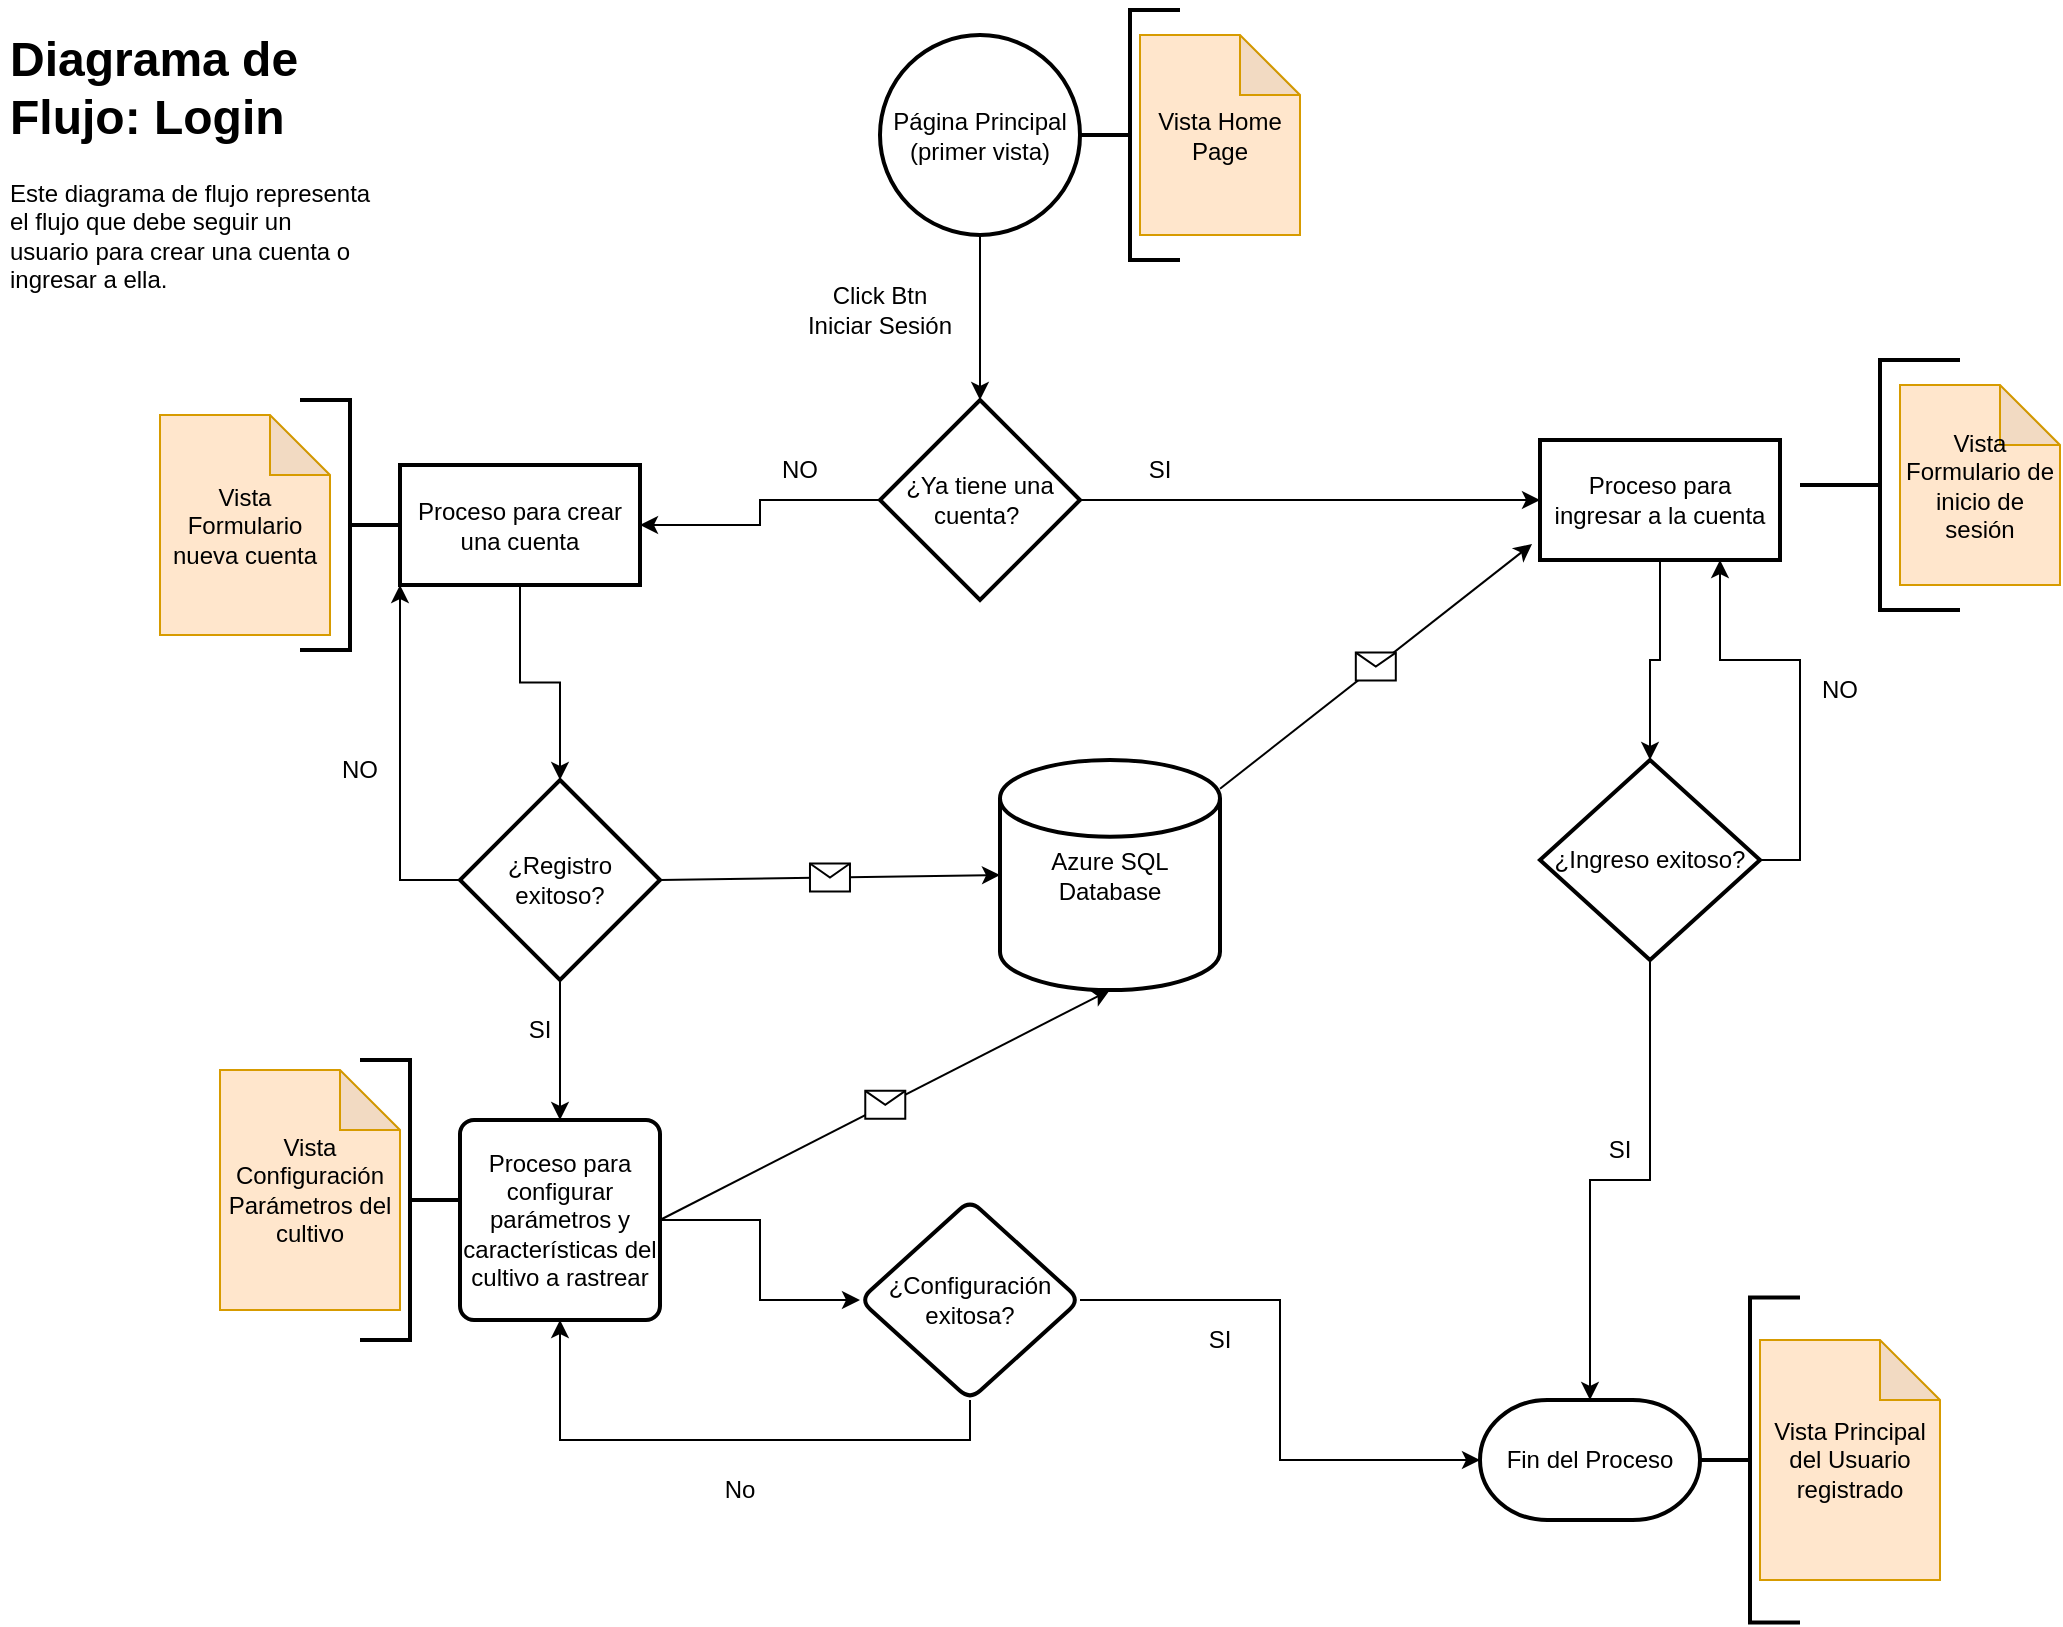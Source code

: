 <mxfile version="20.8.18" type="github" pages="4">
  <diagram name="Login" id="74e2e168-ea6b-b213-b513-2b3c1d86103e">
    <mxGraphModel dx="1373" dy="774" grid="1" gridSize="10" guides="1" tooltips="1" connect="1" arrows="1" fold="1" page="1" pageScale="1" pageWidth="1100" pageHeight="850" background="none" math="0" shadow="0">
      <root>
        <mxCell id="0" />
        <mxCell id="1" parent="0" />
        <mxCell id="oz9p4cTDpWmSpgmov__A-6" style="edgeStyle=orthogonalEdgeStyle;rounded=0;orthogonalLoop=1;jettySize=auto;html=1;" parent="1" source="oz9p4cTDpWmSpgmov__A-2" target="oz9p4cTDpWmSpgmov__A-4" edge="1">
          <mxGeometry relative="1" as="geometry" />
        </mxCell>
        <mxCell id="oz9p4cTDpWmSpgmov__A-2" value="Página Principal (primer vista)" style="strokeWidth=2;html=1;shape=mxgraph.flowchart.start_2;whiteSpace=wrap;" parent="1" vertex="1">
          <mxGeometry x="460" y="27.5" width="100" height="100" as="geometry" />
        </mxCell>
        <mxCell id="oz9p4cTDpWmSpgmov__A-13" style="edgeStyle=orthogonalEdgeStyle;rounded=0;orthogonalLoop=1;jettySize=auto;html=1;" parent="1" source="oz9p4cTDpWmSpgmov__A-4" target="oz9p4cTDpWmSpgmov__A-9" edge="1">
          <mxGeometry relative="1" as="geometry" />
        </mxCell>
        <mxCell id="oz9p4cTDpWmSpgmov__A-14" value="" style="edgeStyle=orthogonalEdgeStyle;rounded=0;orthogonalLoop=1;jettySize=auto;html=1;" parent="1" source="oz9p4cTDpWmSpgmov__A-4" target="oz9p4cTDpWmSpgmov__A-12" edge="1">
          <mxGeometry relative="1" as="geometry" />
        </mxCell>
        <mxCell id="oz9p4cTDpWmSpgmov__A-4" value="¿Ya tiene una cuenta?&amp;nbsp;" style="strokeWidth=2;html=1;shape=mxgraph.flowchart.decision;whiteSpace=wrap;" parent="1" vertex="1">
          <mxGeometry x="460" y="210" width="100" height="100" as="geometry" />
        </mxCell>
        <mxCell id="oz9p4cTDpWmSpgmov__A-7" value="Click Btn Iniciar Sesión" style="text;html=1;strokeColor=none;fillColor=none;align=center;verticalAlign=middle;whiteSpace=wrap;rounded=0;" parent="1" vertex="1">
          <mxGeometry x="420" y="140" width="80" height="50" as="geometry" />
        </mxCell>
        <mxCell id="oz9p4cTDpWmSpgmov__A-20" value="" style="edgeStyle=orthogonalEdgeStyle;rounded=0;orthogonalLoop=1;jettySize=auto;html=1;" parent="1" source="oz9p4cTDpWmSpgmov__A-9" target="oz9p4cTDpWmSpgmov__A-19" edge="1">
          <mxGeometry relative="1" as="geometry" />
        </mxCell>
        <mxCell id="oz9p4cTDpWmSpgmov__A-9" value="Proceso para crear una cuenta" style="whiteSpace=wrap;html=1;strokeWidth=2;" parent="1" vertex="1">
          <mxGeometry x="220" y="242.5" width="120" height="60" as="geometry" />
        </mxCell>
        <mxCell id="oz9p4cTDpWmSpgmov__A-10" value="NO" style="text;html=1;strokeColor=none;fillColor=none;align=center;verticalAlign=middle;whiteSpace=wrap;rounded=0;" parent="1" vertex="1">
          <mxGeometry x="390" y="230" width="60" height="30" as="geometry" />
        </mxCell>
        <mxCell id="oz9p4cTDpWmSpgmov__A-11" value="SI" style="text;html=1;strokeColor=none;fillColor=none;align=center;verticalAlign=middle;whiteSpace=wrap;rounded=0;" parent="1" vertex="1">
          <mxGeometry x="570" y="230" width="60" height="30" as="geometry" />
        </mxCell>
        <mxCell id="oz9p4cTDpWmSpgmov__A-38" style="edgeStyle=orthogonalEdgeStyle;rounded=0;orthogonalLoop=1;jettySize=auto;html=1;exitX=0.5;exitY=1;exitDx=0;exitDy=0;entryX=0.5;entryY=0;entryDx=0;entryDy=0;" parent="1" source="oz9p4cTDpWmSpgmov__A-12" target="oz9p4cTDpWmSpgmov__A-34" edge="1">
          <mxGeometry relative="1" as="geometry" />
        </mxCell>
        <mxCell id="oz9p4cTDpWmSpgmov__A-12" value="Proceso para ingresar a la cuenta" style="whiteSpace=wrap;html=1;strokeWidth=2;" parent="1" vertex="1">
          <mxGeometry x="790" y="230" width="120" height="60" as="geometry" />
        </mxCell>
        <mxCell id="oz9p4cTDpWmSpgmov__A-17" value="Azure SQL Database" style="strokeWidth=2;html=1;shape=mxgraph.flowchart.database;whiteSpace=wrap;" parent="1" vertex="1">
          <mxGeometry x="520" y="390" width="110" height="115" as="geometry" />
        </mxCell>
        <mxCell id="pvErux1K2Eec2EWuxpfg-15" style="edgeStyle=orthogonalEdgeStyle;rounded=0;orthogonalLoop=1;jettySize=auto;html=1;exitX=0;exitY=0.5;exitDx=0;exitDy=0;entryX=0;entryY=1;entryDx=0;entryDy=0;" edge="1" parent="1" source="oz9p4cTDpWmSpgmov__A-19" target="oz9p4cTDpWmSpgmov__A-9">
          <mxGeometry relative="1" as="geometry" />
        </mxCell>
        <mxCell id="pvErux1K2Eec2EWuxpfg-16" style="edgeStyle=orthogonalEdgeStyle;rounded=0;orthogonalLoop=1;jettySize=auto;html=1;exitX=0.5;exitY=1;exitDx=0;exitDy=0;entryX=0.5;entryY=0;entryDx=0;entryDy=0;" edge="1" parent="1" source="oz9p4cTDpWmSpgmov__A-19" target="pvErux1K2Eec2EWuxpfg-2">
          <mxGeometry relative="1" as="geometry" />
        </mxCell>
        <mxCell id="oz9p4cTDpWmSpgmov__A-19" value="¿Registro exitoso?" style="rhombus;whiteSpace=wrap;html=1;strokeWidth=2;" parent="1" vertex="1">
          <mxGeometry x="250" y="400" width="100" height="100" as="geometry" />
        </mxCell>
        <mxCell id="oz9p4cTDpWmSpgmov__A-22" value="SI" style="text;html=1;strokeColor=none;fillColor=none;align=center;verticalAlign=middle;whiteSpace=wrap;rounded=0;" parent="1" vertex="1">
          <mxGeometry x="260" y="510" width="60" height="30" as="geometry" />
        </mxCell>
        <mxCell id="oz9p4cTDpWmSpgmov__A-24" value="NO" style="text;html=1;strokeColor=none;fillColor=none;align=center;verticalAlign=middle;whiteSpace=wrap;rounded=0;" parent="1" vertex="1">
          <mxGeometry x="170" y="380" width="60" height="30" as="geometry" />
        </mxCell>
        <mxCell id="oz9p4cTDpWmSpgmov__A-25" value="Vista Home Page" style="shape=note;whiteSpace=wrap;html=1;backgroundOutline=1;darkOpacity=0.05;fillColor=#ffe6cc;strokeColor=#d79b00;" parent="1" vertex="1">
          <mxGeometry x="590" y="27.5" width="80" height="100" as="geometry" />
        </mxCell>
        <mxCell id="oz9p4cTDpWmSpgmov__A-26" value="" style="strokeWidth=2;html=1;shape=mxgraph.flowchart.annotation_2;align=left;labelPosition=right;pointerEvents=1;" parent="1" vertex="1">
          <mxGeometry x="560" y="15" width="50" height="125" as="geometry" />
        </mxCell>
        <mxCell id="oz9p4cTDpWmSpgmov__A-27" value="Vista Formulario de inicio de sesión" style="shape=note;whiteSpace=wrap;html=1;backgroundOutline=1;darkOpacity=0.05;fillColor=#ffe6cc;strokeColor=#d79b00;" parent="1" vertex="1">
          <mxGeometry x="970" y="202.5" width="80" height="100" as="geometry" />
        </mxCell>
        <mxCell id="oz9p4cTDpWmSpgmov__A-28" value="" style="strokeWidth=2;html=1;shape=mxgraph.flowchart.annotation_2;align=left;labelPosition=right;pointerEvents=1;" parent="1" vertex="1">
          <mxGeometry x="920" y="190" width="80" height="125" as="geometry" />
        </mxCell>
        <mxCell id="oz9p4cTDpWmSpgmov__A-48" style="edgeStyle=orthogonalEdgeStyle;rounded=0;orthogonalLoop=1;jettySize=auto;html=1;exitX=0.5;exitY=1;exitDx=0;exitDy=0;entryX=0.5;entryY=0;entryDx=0;entryDy=0;entryPerimeter=0;" parent="1" source="oz9p4cTDpWmSpgmov__A-34" target="oz9p4cTDpWmSpgmov__A-46" edge="1">
          <mxGeometry relative="1" as="geometry" />
        </mxCell>
        <mxCell id="oz9p4cTDpWmSpgmov__A-50" style="edgeStyle=orthogonalEdgeStyle;rounded=0;orthogonalLoop=1;jettySize=auto;html=1;exitX=1;exitY=0.5;exitDx=0;exitDy=0;entryX=0.75;entryY=1;entryDx=0;entryDy=0;" parent="1" source="oz9p4cTDpWmSpgmov__A-34" target="oz9p4cTDpWmSpgmov__A-12" edge="1">
          <mxGeometry relative="1" as="geometry" />
        </mxCell>
        <mxCell id="oz9p4cTDpWmSpgmov__A-34" value="¿Ingreso exitoso?" style="rhombus;whiteSpace=wrap;html=1;strokeWidth=2;" parent="1" vertex="1">
          <mxGeometry x="790" y="390" width="110" height="100" as="geometry" />
        </mxCell>
        <mxCell id="oz9p4cTDpWmSpgmov__A-36" value="" style="endArrow=classic;html=1;rounded=0;entryX=-0.033;entryY=0.867;entryDx=0;entryDy=0;entryPerimeter=0;" parent="1" source="oz9p4cTDpWmSpgmov__A-17" target="oz9p4cTDpWmSpgmov__A-12" edge="1">
          <mxGeometry relative="1" as="geometry">
            <mxPoint x="620" y="570" as="sourcePoint" />
            <mxPoint x="780" y="290" as="targetPoint" />
          </mxGeometry>
        </mxCell>
        <mxCell id="oz9p4cTDpWmSpgmov__A-37" value="" style="shape=message;html=1;outlineConnect=0;" parent="oz9p4cTDpWmSpgmov__A-36" vertex="1">
          <mxGeometry width="20" height="14" relative="1" as="geometry">
            <mxPoint x="-10" y="-7" as="offset" />
          </mxGeometry>
        </mxCell>
        <mxCell id="oz9p4cTDpWmSpgmov__A-46" value="Fin del Proceso" style="strokeWidth=2;html=1;shape=mxgraph.flowchart.terminator;whiteSpace=wrap;" parent="1" vertex="1">
          <mxGeometry x="760" y="710" width="110" height="60" as="geometry" />
        </mxCell>
        <mxCell id="oz9p4cTDpWmSpgmov__A-49" value="SI" style="text;html=1;strokeColor=none;fillColor=none;align=center;verticalAlign=middle;whiteSpace=wrap;rounded=0;" parent="1" vertex="1">
          <mxGeometry x="800" y="570" width="60" height="30" as="geometry" />
        </mxCell>
        <mxCell id="oz9p4cTDpWmSpgmov__A-51" value="NO" style="text;html=1;strokeColor=none;fillColor=none;align=center;verticalAlign=middle;whiteSpace=wrap;rounded=0;" parent="1" vertex="1">
          <mxGeometry x="910" y="340" width="60" height="30" as="geometry" />
        </mxCell>
        <mxCell id="oz9p4cTDpWmSpgmov__A-52" value="SI" style="text;html=1;strokeColor=none;fillColor=none;align=center;verticalAlign=middle;whiteSpace=wrap;rounded=0;" parent="1" vertex="1">
          <mxGeometry x="600" y="665" width="60" height="30" as="geometry" />
        </mxCell>
        <mxCell id="oz9p4cTDpWmSpgmov__A-53" value="Vista Principal del Usuario registrado" style="shape=note;whiteSpace=wrap;html=1;backgroundOutline=1;darkOpacity=0.05;fillColor=#ffe6cc;strokeColor=#d79b00;" parent="1" vertex="1">
          <mxGeometry x="900" y="680" width="90" height="120" as="geometry" />
        </mxCell>
        <mxCell id="oz9p4cTDpWmSpgmov__A-54" value="" style="strokeWidth=2;html=1;shape=mxgraph.flowchart.annotation_2;align=left;labelPosition=right;pointerEvents=1;rotation=0;" parent="1" vertex="1">
          <mxGeometry x="870" y="658.75" width="50" height="162.5" as="geometry" />
        </mxCell>
        <mxCell id="oz9p4cTDpWmSpgmov__A-56" value="&lt;h1&gt;Diagrama de Flujo: Login&lt;/h1&gt;&lt;p&gt;Este diagrama de flujo representa el flujo que debe seguir un usuario para crear una cuenta o ingresar a ella.&lt;/p&gt;" style="text;html=1;strokeColor=none;fillColor=none;spacing=5;spacingTop=-20;whiteSpace=wrap;overflow=hidden;rounded=0;" parent="1" vertex="1">
          <mxGeometry x="20" y="20" width="190" height="150" as="geometry" />
        </mxCell>
        <mxCell id="pvErux1K2Eec2EWuxpfg-9" value="" style="edgeStyle=orthogonalEdgeStyle;rounded=0;orthogonalLoop=1;jettySize=auto;html=1;" edge="1" parent="1" source="pvErux1K2Eec2EWuxpfg-2" target="pvErux1K2Eec2EWuxpfg-8">
          <mxGeometry relative="1" as="geometry" />
        </mxCell>
        <mxCell id="pvErux1K2Eec2EWuxpfg-2" value="Proceso para configurar parámetros y características del cultivo a rastrear" style="rounded=1;whiteSpace=wrap;html=1;absoluteArcSize=1;arcSize=14;strokeWidth=2;" vertex="1" parent="1">
          <mxGeometry x="250" y="570" width="100" height="100" as="geometry" />
        </mxCell>
        <mxCell id="pvErux1K2Eec2EWuxpfg-4" value="" style="endArrow=classic;html=1;rounded=0;entryX=0;entryY=0.5;entryDx=0;entryDy=0;entryPerimeter=0;exitX=1;exitY=0.5;exitDx=0;exitDy=0;" edge="1" parent="1" source="oz9p4cTDpWmSpgmov__A-19" target="oz9p4cTDpWmSpgmov__A-17">
          <mxGeometry relative="1" as="geometry">
            <mxPoint x="332.5" y="380.5" as="sourcePoint" />
            <mxPoint x="448.5" y="302.5" as="targetPoint" />
          </mxGeometry>
        </mxCell>
        <mxCell id="pvErux1K2Eec2EWuxpfg-5" value="" style="shape=message;html=1;outlineConnect=0;" vertex="1" parent="pvErux1K2Eec2EWuxpfg-4">
          <mxGeometry width="20" height="14" relative="1" as="geometry">
            <mxPoint x="-10" y="-7" as="offset" />
          </mxGeometry>
        </mxCell>
        <mxCell id="pvErux1K2Eec2EWuxpfg-6" value="" style="endArrow=classic;html=1;rounded=0;entryX=0.5;entryY=1;entryDx=0;entryDy=0;entryPerimeter=0;exitX=1;exitY=0.5;exitDx=0;exitDy=0;" edge="1" parent="1" source="pvErux1K2Eec2EWuxpfg-2" target="oz9p4cTDpWmSpgmov__A-17">
          <mxGeometry relative="1" as="geometry">
            <mxPoint x="540" y="518" as="sourcePoint" />
            <mxPoint x="656" y="440" as="targetPoint" />
          </mxGeometry>
        </mxCell>
        <mxCell id="pvErux1K2Eec2EWuxpfg-7" value="" style="shape=message;html=1;outlineConnect=0;" vertex="1" parent="pvErux1K2Eec2EWuxpfg-6">
          <mxGeometry width="20" height="14" relative="1" as="geometry">
            <mxPoint x="-10" y="-7" as="offset" />
          </mxGeometry>
        </mxCell>
        <mxCell id="pvErux1K2Eec2EWuxpfg-10" style="edgeStyle=orthogonalEdgeStyle;rounded=0;orthogonalLoop=1;jettySize=auto;html=1;exitX=1;exitY=0.5;exitDx=0;exitDy=0;entryX=0;entryY=0.5;entryDx=0;entryDy=0;entryPerimeter=0;" edge="1" parent="1" source="pvErux1K2Eec2EWuxpfg-8" target="oz9p4cTDpWmSpgmov__A-46">
          <mxGeometry relative="1" as="geometry" />
        </mxCell>
        <mxCell id="pvErux1K2Eec2EWuxpfg-17" style="edgeStyle=orthogonalEdgeStyle;rounded=0;orthogonalLoop=1;jettySize=auto;html=1;exitX=0.5;exitY=1;exitDx=0;exitDy=0;entryX=0.5;entryY=1;entryDx=0;entryDy=0;" edge="1" parent="1" source="pvErux1K2Eec2EWuxpfg-8" target="pvErux1K2Eec2EWuxpfg-2">
          <mxGeometry relative="1" as="geometry" />
        </mxCell>
        <mxCell id="pvErux1K2Eec2EWuxpfg-8" value="¿Configuración exitosa?" style="rhombus;whiteSpace=wrap;html=1;rounded=1;arcSize=14;strokeWidth=2;" vertex="1" parent="1">
          <mxGeometry x="450" y="610" width="110" height="100" as="geometry" />
        </mxCell>
        <mxCell id="pvErux1K2Eec2EWuxpfg-11" value="Vista Configuración Parámetros del cultivo" style="shape=note;whiteSpace=wrap;html=1;backgroundOutline=1;darkOpacity=0.05;fillColor=#ffe6cc;strokeColor=#d79b00;" vertex="1" parent="1">
          <mxGeometry x="130" y="545" width="90" height="120" as="geometry" />
        </mxCell>
        <mxCell id="pvErux1K2Eec2EWuxpfg-12" value="" style="strokeWidth=2;html=1;shape=mxgraph.flowchart.annotation_2;align=left;labelPosition=right;pointerEvents=1;rotation=-180;" vertex="1" parent="1">
          <mxGeometry x="200" y="540" width="50" height="140" as="geometry" />
        </mxCell>
        <mxCell id="pvErux1K2Eec2EWuxpfg-13" value="Vista Formulario nueva cuenta" style="shape=note;whiteSpace=wrap;html=1;backgroundOutline=1;darkOpacity=0.05;fillColor=#ffe6cc;strokeColor=#d79b00;" vertex="1" parent="1">
          <mxGeometry x="100" y="217.5" width="85" height="110" as="geometry" />
        </mxCell>
        <mxCell id="pvErux1K2Eec2EWuxpfg-14" value="" style="strokeWidth=2;html=1;shape=mxgraph.flowchart.annotation_2;align=left;labelPosition=right;pointerEvents=1;rotation=-180;" vertex="1" parent="1">
          <mxGeometry x="170" y="210" width="50" height="125" as="geometry" />
        </mxCell>
        <mxCell id="pvErux1K2Eec2EWuxpfg-18" value="No" style="text;html=1;strokeColor=none;fillColor=none;align=center;verticalAlign=middle;whiteSpace=wrap;rounded=0;" vertex="1" parent="1">
          <mxGeometry x="360" y="740" width="60" height="30" as="geometry" />
        </mxCell>
      </root>
    </mxGraphModel>
  </diagram>
  <diagram name="Cost Records" id="LuNY3zVcoNnIHmfbvWIO">
    <mxGraphModel dx="1373" dy="774" grid="1" gridSize="10" guides="1" tooltips="1" connect="1" arrows="1" fold="1" page="1" pageScale="1" pageWidth="1100" pageHeight="850" background="none" math="0" shadow="0">
      <root>
        <mxCell id="wQUb9wuHpGqpkneJC18S-0" />
        <mxCell id="wQUb9wuHpGqpkneJC18S-1" parent="wQUb9wuHpGqpkneJC18S-0" />
        <mxCell id="Z6G_dmUMwywwR1LI1Rg2-1" style="edgeStyle=orthogonalEdgeStyle;rounded=0;orthogonalLoop=1;jettySize=auto;html=1;exitX=0.5;exitY=1;exitDx=0;exitDy=0;exitPerimeter=0;entryX=0;entryY=0.5;entryDx=0;entryDy=0;" edge="1" parent="wQUb9wuHpGqpkneJC18S-1" source="wQUb9wuHpGqpkneJC18S-3" target="Z6G_dmUMwywwR1LI1Rg2-0">
          <mxGeometry relative="1" as="geometry" />
        </mxCell>
        <mxCell id="wQUb9wuHpGqpkneJC18S-3" value="Página Principal del usuario" style="strokeWidth=2;html=1;shape=mxgraph.flowchart.start_2;whiteSpace=wrap;" vertex="1" parent="wQUb9wuHpGqpkneJC18S-1">
          <mxGeometry x="460" y="27.5" width="100" height="100" as="geometry" />
        </mxCell>
        <mxCell id="wQUb9wuHpGqpkneJC18S-23" value="Vista Home para Usuario conectado" style="shape=note;whiteSpace=wrap;html=1;backgroundOutline=1;darkOpacity=0.05;fillColor=#ffe6cc;strokeColor=#d79b00;" vertex="1" parent="wQUb9wuHpGqpkneJC18S-1">
          <mxGeometry x="590" y="27.5" width="80" height="100" as="geometry" />
        </mxCell>
        <mxCell id="wQUb9wuHpGqpkneJC18S-24" value="" style="strokeWidth=2;html=1;shape=mxgraph.flowchart.annotation_2;align=left;labelPosition=right;pointerEvents=1;" vertex="1" parent="wQUb9wuHpGqpkneJC18S-1">
          <mxGeometry x="560" y="15" width="50" height="125" as="geometry" />
        </mxCell>
        <mxCell id="wQUb9wuHpGqpkneJC18S-38" value="&lt;h1&gt;Diagrama de Flujo: Registro de Costos&lt;/h1&gt;&lt;p&gt;Este diagrama de flujo representa el flujo que debe seguir un usuario para registrar un nuevo costo.&lt;/p&gt;" style="text;html=1;strokeColor=none;fillColor=none;spacing=5;spacingTop=-20;whiteSpace=wrap;overflow=hidden;rounded=0;" vertex="1" parent="wQUb9wuHpGqpkneJC18S-1">
          <mxGeometry x="10" y="10" width="230" height="130" as="geometry" />
        </mxCell>
        <mxCell id="Z6G_dmUMwywwR1LI1Rg2-5" style="edgeStyle=orthogonalEdgeStyle;rounded=0;orthogonalLoop=1;jettySize=auto;html=1;exitX=1;exitY=0.5;exitDx=0;exitDy=0;entryX=0;entryY=0.5;entryDx=0;entryDy=0;" edge="1" parent="wQUb9wuHpGqpkneJC18S-1" source="Z6G_dmUMwywwR1LI1Rg2-0" target="Z6G_dmUMwywwR1LI1Rg2-6">
          <mxGeometry relative="1" as="geometry">
            <mxPoint x="380" y="310" as="targetPoint" />
          </mxGeometry>
        </mxCell>
        <mxCell id="Z6G_dmUMwywwR1LI1Rg2-0" value="Proceso para registrar una nueva salida de dinero (accionar botón &quot;costos&quot;)" style="rounded=1;whiteSpace=wrap;html=1;absoluteArcSize=1;arcSize=14;strokeWidth=2;" vertex="1" parent="wQUb9wuHpGqpkneJC18S-1">
          <mxGeometry x="110" y="230" width="180" height="100" as="geometry" />
        </mxCell>
        <mxCell id="Z6G_dmUMwywwR1LI1Rg2-2" value="Vista Formulario de Registro de Costos" style="shape=note;whiteSpace=wrap;html=1;backgroundOutline=1;darkOpacity=0.05;fillColor=#ffe6cc;strokeColor=#d79b00;" vertex="1" parent="wQUb9wuHpGqpkneJC18S-1">
          <mxGeometry x="150" y="370" width="90" height="110" as="geometry" />
        </mxCell>
        <mxCell id="Z6G_dmUMwywwR1LI1Rg2-3" value="" style="strokeWidth=2;html=1;shape=mxgraph.flowchart.annotation_2;align=left;labelPosition=right;pointerEvents=1;rotation=90;" vertex="1" parent="wQUb9wuHpGqpkneJC18S-1">
          <mxGeometry x="170" y="300" width="50" height="125" as="geometry" />
        </mxCell>
        <mxCell id="Z6G_dmUMwywwR1LI1Rg2-8" value="" style="edgeStyle=orthogonalEdgeStyle;rounded=0;orthogonalLoop=1;jettySize=auto;html=1;" edge="1" parent="wQUb9wuHpGqpkneJC18S-1" source="Z6G_dmUMwywwR1LI1Rg2-6" target="Z6G_dmUMwywwR1LI1Rg2-7">
          <mxGeometry relative="1" as="geometry" />
        </mxCell>
        <mxCell id="Z6G_dmUMwywwR1LI1Rg2-6" value="&lt;b&gt;Registros obligatorios:&lt;/b&gt;&lt;br&gt;1. Fecha&lt;br&gt;2. Cultivo ID&lt;br&gt;3. Proceso&lt;br&gt;4. Valor de la transacción&lt;br&gt;5. Descripción de la transacción&lt;br&gt;&lt;br&gt;&lt;b&gt;Registro Opcional:&lt;/b&gt;&lt;br&gt;6. Proveedor" style="shape=parallelogram;html=1;strokeWidth=2;perimeter=parallelogramPerimeter;whiteSpace=wrap;rounded=1;arcSize=12;size=0.23;" vertex="1" parent="wQUb9wuHpGqpkneJC18S-1">
          <mxGeometry x="350" y="220" width="290" height="140" as="geometry" />
        </mxCell>
        <mxCell id="KljkPcZYea-xxs5Y8ib2-3" style="edgeStyle=orthogonalEdgeStyle;rounded=0;orthogonalLoop=1;jettySize=auto;html=1;exitX=0;exitY=0.5;exitDx=0;exitDy=0;entryX=0;entryY=0.75;entryDx=0;entryDy=0;" edge="1" parent="wQUb9wuHpGqpkneJC18S-1" source="Z6G_dmUMwywwR1LI1Rg2-7" target="Z6G_dmUMwywwR1LI1Rg2-0">
          <mxGeometry relative="1" as="geometry" />
        </mxCell>
        <mxCell id="KljkPcZYea-xxs5Y8ib2-5" style="edgeStyle=orthogonalEdgeStyle;rounded=0;orthogonalLoop=1;jettySize=auto;html=1;exitX=1;exitY=0.5;exitDx=0;exitDy=0;entryX=0;entryY=0.5;entryDx=0;entryDy=0;" edge="1" parent="wQUb9wuHpGqpkneJC18S-1" source="Z6G_dmUMwywwR1LI1Rg2-7" target="2M8Opz-kSDqsGLRn786k-2">
          <mxGeometry relative="1" as="geometry">
            <mxPoint x="740" y="495" as="targetPoint" />
          </mxGeometry>
        </mxCell>
        <mxCell id="Z6G_dmUMwywwR1LI1Rg2-7" value="¿Registros Obligatorios diligenciados correctamente?" style="rhombus;whiteSpace=wrap;html=1;strokeWidth=2;rounded=1;arcSize=12;" vertex="1" parent="wQUb9wuHpGqpkneJC18S-1">
          <mxGeometry x="418.75" y="400" width="152.5" height="190" as="geometry" />
        </mxCell>
        <mxCell id="KljkPcZYea-xxs5Y8ib2-0" value="No" style="text;html=1;strokeColor=none;fillColor=none;align=center;verticalAlign=middle;whiteSpace=wrap;rounded=0;" vertex="1" parent="wQUb9wuHpGqpkneJC18S-1">
          <mxGeometry x="200" y="500" width="60" height="30" as="geometry" />
        </mxCell>
        <mxCell id="KljkPcZYea-xxs5Y8ib2-2" value="SI" style="text;html=1;strokeColor=none;fillColor=none;align=center;verticalAlign=middle;whiteSpace=wrap;rounded=0;" vertex="1" parent="wQUb9wuHpGqpkneJC18S-1">
          <mxGeometry x="590" y="495" width="60" height="30" as="geometry" />
        </mxCell>
        <mxCell id="KljkPcZYea-xxs5Y8ib2-4" value="Azure SQL Databases" style="shape=cylinder3;whiteSpace=wrap;html=1;boundedLbl=1;backgroundOutline=1;size=15;" vertex="1" parent="wQUb9wuHpGqpkneJC18S-1">
          <mxGeometry x="940" y="290" width="120" height="110" as="geometry" />
        </mxCell>
        <mxCell id="KljkPcZYea-xxs5Y8ib2-6" value="Fin del Flujo" style="strokeWidth=2;html=1;shape=mxgraph.flowchart.terminator;whiteSpace=wrap;" vertex="1" parent="wQUb9wuHpGqpkneJC18S-1">
          <mxGeometry x="930" y="700" width="100" height="60" as="geometry" />
        </mxCell>
        <mxCell id="KljkPcZYea-xxs5Y8ib2-10" value="Lista de ID cultivos activos" style="text;html=1;strokeColor=none;fillColor=none;align=center;verticalAlign=middle;whiteSpace=wrap;rounded=0;" vertex="1" parent="wQUb9wuHpGqpkneJC18S-1">
          <mxGeometry x="740" y="320" width="60" height="30" as="geometry" />
        </mxCell>
        <mxCell id="2M8Opz-kSDqsGLRn786k-0" value="" style="endArrow=classic;html=1;rounded=0;exitX=0.5;exitY=0;exitDx=0;exitDy=0;exitPerimeter=0;entryX=1;entryY=0.5;entryDx=0;entryDy=0;" edge="1" parent="wQUb9wuHpGqpkneJC18S-1" source="KljkPcZYea-xxs5Y8ib2-4" target="Z6G_dmUMwywwR1LI1Rg2-6">
          <mxGeometry relative="1" as="geometry">
            <mxPoint x="590" y="376" as="sourcePoint" />
            <mxPoint x="786" y="282" as="targetPoint" />
          </mxGeometry>
        </mxCell>
        <mxCell id="2M8Opz-kSDqsGLRn786k-1" value="" style="shape=message;html=1;outlineConnect=0;" vertex="1" parent="2M8Opz-kSDqsGLRn786k-0">
          <mxGeometry width="20" height="14" relative="1" as="geometry">
            <mxPoint x="-10" y="-7" as="offset" />
          </mxGeometry>
        </mxCell>
        <mxCell id="2M8Opz-kSDqsGLRn786k-4" value="" style="edgeStyle=orthogonalEdgeStyle;rounded=0;orthogonalLoop=1;jettySize=auto;html=1;" edge="1" parent="wQUb9wuHpGqpkneJC18S-1" source="2M8Opz-kSDqsGLRn786k-2" target="2M8Opz-kSDqsGLRn786k-3">
          <mxGeometry relative="1" as="geometry" />
        </mxCell>
        <mxCell id="2M8Opz-kSDqsGLRn786k-2" value="Proceso Guardar nuevo registro (accionar botón &quot;guardar&quot;)" style="rounded=1;whiteSpace=wrap;html=1;absoluteArcSize=1;arcSize=14;strokeWidth=2;" vertex="1" parent="wQUb9wuHpGqpkneJC18S-1">
          <mxGeometry x="680" y="445" width="100" height="100" as="geometry" />
        </mxCell>
        <mxCell id="2M8Opz-kSDqsGLRn786k-14" style="edgeStyle=orthogonalEdgeStyle;rounded=0;orthogonalLoop=1;jettySize=auto;html=1;exitX=0;exitY=0.5;exitDx=0;exitDy=0;entryX=0;entryY=0.75;entryDx=0;entryDy=0;" edge="1" parent="wQUb9wuHpGqpkneJC18S-1" source="2M8Opz-kSDqsGLRn786k-3" target="2M8Opz-kSDqsGLRn786k-2">
          <mxGeometry relative="1" as="geometry">
            <mxPoint x="350" y="400" as="targetPoint" />
          </mxGeometry>
        </mxCell>
        <mxCell id="2M8Opz-kSDqsGLRn786k-16" style="edgeStyle=orthogonalEdgeStyle;rounded=0;orthogonalLoop=1;jettySize=auto;html=1;exitX=1;exitY=0.5;exitDx=0;exitDy=0;entryX=0.5;entryY=0;entryDx=0;entryDy=0;entryPerimeter=0;" edge="1" parent="wQUb9wuHpGqpkneJC18S-1" source="2M8Opz-kSDqsGLRn786k-3" target="KljkPcZYea-xxs5Y8ib2-6">
          <mxGeometry relative="1" as="geometry" />
        </mxCell>
        <mxCell id="2M8Opz-kSDqsGLRn786k-3" value="¿Registro Correctamente Guardado?" style="rhombus;whiteSpace=wrap;html=1;rounded=1;arcSize=14;strokeWidth=2;" vertex="1" parent="wQUb9wuHpGqpkneJC18S-1">
          <mxGeometry x="670" y="570" width="120" height="110" as="geometry" />
        </mxCell>
        <mxCell id="2M8Opz-kSDqsGLRn786k-5" value="" style="endArrow=classic;html=1;rounded=0;exitX=1;exitY=0.5;exitDx=0;exitDy=0;entryX=0.5;entryY=1;entryDx=0;entryDy=0;entryPerimeter=0;" edge="1" parent="wQUb9wuHpGqpkneJC18S-1" source="2M8Opz-kSDqsGLRn786k-2" target="KljkPcZYea-xxs5Y8ib2-4">
          <mxGeometry relative="1" as="geometry">
            <mxPoint x="983" y="430" as="sourcePoint" />
            <mxPoint x="590" y="430" as="targetPoint" />
          </mxGeometry>
        </mxCell>
        <mxCell id="2M8Opz-kSDqsGLRn786k-6" value="" style="shape=message;html=1;outlineConnect=0;" vertex="1" parent="2M8Opz-kSDqsGLRn786k-5">
          <mxGeometry width="20" height="14" relative="1" as="geometry">
            <mxPoint x="-10" y="-7" as="offset" />
          </mxGeometry>
        </mxCell>
        <mxCell id="2M8Opz-kSDqsGLRn786k-7" value="Guardar Registros en DB" style="text;html=1;strokeColor=none;fillColor=none;align=center;verticalAlign=middle;whiteSpace=wrap;rounded=0;" vertex="1" parent="wQUb9wuHpGqpkneJC18S-1">
          <mxGeometry x="850" y="370" width="60" height="30" as="geometry" />
        </mxCell>
        <mxCell id="2M8Opz-kSDqsGLRn786k-9" value="SI" style="text;html=1;strokeColor=none;fillColor=none;align=center;verticalAlign=middle;whiteSpace=wrap;rounded=0;" vertex="1" parent="wQUb9wuHpGqpkneJC18S-1">
          <mxGeometry x="870" y="590" width="60" height="30" as="geometry" />
        </mxCell>
        <mxCell id="2M8Opz-kSDqsGLRn786k-10" value="Vista Home para Usuario conectado" style="shape=note;whiteSpace=wrap;html=1;backgroundOutline=1;darkOpacity=0.05;fillColor=#ffe6cc;strokeColor=#d79b00;" vertex="1" parent="wQUb9wuHpGqpkneJC18S-1">
          <mxGeometry x="820" y="680" width="80" height="100" as="geometry" />
        </mxCell>
        <mxCell id="2M8Opz-kSDqsGLRn786k-11" value="" style="strokeWidth=2;html=1;shape=mxgraph.flowchart.annotation_2;align=left;labelPosition=right;pointerEvents=1;rotation=-180;" vertex="1" parent="wQUb9wuHpGqpkneJC18S-1">
          <mxGeometry x="880" y="667.5" width="50" height="125" as="geometry" />
        </mxCell>
        <mxCell id="2M8Opz-kSDqsGLRn786k-15" value="No" style="text;html=1;strokeColor=none;fillColor=none;align=center;verticalAlign=middle;whiteSpace=wrap;rounded=0;" vertex="1" parent="wQUb9wuHpGqpkneJC18S-1">
          <mxGeometry x="600" y="560" width="60" height="30" as="geometry" />
        </mxCell>
      </root>
    </mxGraphModel>
  </diagram>
  <diagram name="Income Records" id="B6uBWJnoyqyOHu_1orQt">
    <mxGraphModel dx="1373" dy="774" grid="1" gridSize="10" guides="1" tooltips="1" connect="1" arrows="1" fold="1" page="1" pageScale="1" pageWidth="1100" pageHeight="850" background="none" math="0" shadow="0">
      <root>
        <mxCell id="r5LVmT99o6ja2aj9zQT4-0" />
        <mxCell id="r5LVmT99o6ja2aj9zQT4-1" parent="r5LVmT99o6ja2aj9zQT4-0" />
        <mxCell id="hQMBLZZEsn5KBBw_9kwE-0" style="edgeStyle=orthogonalEdgeStyle;rounded=0;orthogonalLoop=1;jettySize=auto;html=1;exitX=0.5;exitY=1;exitDx=0;exitDy=0;exitPerimeter=0;entryX=0.5;entryY=0;entryDx=0;entryDy=0;" edge="1" parent="r5LVmT99o6ja2aj9zQT4-1" source="r5LVmT99o6ja2aj9zQT4-3" target="rPmrrRLK4VBNCPK1kxBt-0">
          <mxGeometry relative="1" as="geometry" />
        </mxCell>
        <mxCell id="r5LVmT99o6ja2aj9zQT4-3" value="Página Principal del usuario" style="strokeWidth=2;html=1;shape=mxgraph.flowchart.start_2;whiteSpace=wrap;" vertex="1" parent="r5LVmT99o6ja2aj9zQT4-1">
          <mxGeometry x="460" y="27.5" width="100" height="100" as="geometry" />
        </mxCell>
        <mxCell id="r5LVmT99o6ja2aj9zQT4-4" value="Vista Home para Usuario conectado" style="shape=note;whiteSpace=wrap;html=1;backgroundOutline=1;darkOpacity=0.05;fillColor=#ffe6cc;strokeColor=#d79b00;" vertex="1" parent="r5LVmT99o6ja2aj9zQT4-1">
          <mxGeometry x="590" y="27.5" width="80" height="100" as="geometry" />
        </mxCell>
        <mxCell id="r5LVmT99o6ja2aj9zQT4-5" value="" style="strokeWidth=2;html=1;shape=mxgraph.flowchart.annotation_2;align=left;labelPosition=right;pointerEvents=1;" vertex="1" parent="r5LVmT99o6ja2aj9zQT4-1">
          <mxGeometry x="560" y="15" width="50" height="125" as="geometry" />
        </mxCell>
        <mxCell id="r5LVmT99o6ja2aj9zQT4-6" value="&lt;h1&gt;Diagrama de Flujo: Registro de Ventas&lt;/h1&gt;&lt;p&gt;Este diagrama de flujo representa el flujo que debe seguir un usuario para registrar las ventas de su cultivo.&lt;/p&gt;" style="text;html=1;strokeColor=none;fillColor=none;spacing=5;spacingTop=-20;whiteSpace=wrap;overflow=hidden;rounded=0;" vertex="1" parent="r5LVmT99o6ja2aj9zQT4-1">
          <mxGeometry x="10" y="10" width="230" height="130" as="geometry" />
        </mxCell>
        <mxCell id="sSta3e-MCFsYHRbj22o5-13" style="edgeStyle=orthogonalEdgeStyle;rounded=0;orthogonalLoop=1;jettySize=auto;html=1;exitX=1;exitY=0.5;exitDx=0;exitDy=0;entryX=0;entryY=0.5;entryDx=0;entryDy=0;" edge="1" parent="r5LVmT99o6ja2aj9zQT4-1" source="r5LVmT99o6ja2aj9zQT4-12" target="r5LVmT99o6ja2aj9zQT4-27">
          <mxGeometry relative="1" as="geometry">
            <mxPoint x="575" y="555" as="targetPoint" />
          </mxGeometry>
        </mxCell>
        <mxCell id="r5LVmT99o6ja2aj9zQT4-12" value="&lt;b&gt;Registros obligatorios:&lt;/b&gt;&lt;br&gt;1. Fecha&lt;br&gt;2. Cultivo ID&lt;br&gt;3. Cantidad de bultos vendidos&lt;br&gt;4. Venta total" style="shape=parallelogram;html=1;strokeWidth=2;perimeter=parallelogramPerimeter;whiteSpace=wrap;rounded=1;arcSize=12;size=0.23;align=center;" vertex="1" parent="r5LVmT99o6ja2aj9zQT4-1">
          <mxGeometry x="325" y="320" width="260" height="110" as="geometry" />
        </mxCell>
        <mxCell id="r5LVmT99o6ja2aj9zQT4-18" value="Azure SQL Databases" style="shape=cylinder3;whiteSpace=wrap;html=1;boundedLbl=1;backgroundOutline=1;size=15;" vertex="1" parent="r5LVmT99o6ja2aj9zQT4-1">
          <mxGeometry x="875" y="355" width="120" height="110" as="geometry" />
        </mxCell>
        <mxCell id="r5LVmT99o6ja2aj9zQT4-19" value="Fin del Flujo" style="strokeWidth=2;html=1;shape=mxgraph.flowchart.terminator;whiteSpace=wrap;" vertex="1" parent="r5LVmT99o6ja2aj9zQT4-1">
          <mxGeometry x="825" y="745" width="100" height="60" as="geometry" />
        </mxCell>
        <mxCell id="r5LVmT99o6ja2aj9zQT4-20" value="Lista de ID cultivos activos" style="text;html=1;strokeColor=none;fillColor=none;align=center;verticalAlign=middle;whiteSpace=wrap;rounded=0;" vertex="1" parent="r5LVmT99o6ja2aj9zQT4-1">
          <mxGeometry x="715" y="345" width="60" height="30" as="geometry" />
        </mxCell>
        <mxCell id="r5LVmT99o6ja2aj9zQT4-21" value="" style="endArrow=classic;html=1;rounded=0;entryX=0.5;entryY=1;entryDx=0;entryDy=0;entryPerimeter=0;exitX=1;exitY=0.5;exitDx=0;exitDy=0;" edge="1" parent="r5LVmT99o6ja2aj9zQT4-1" source="r5LVmT99o6ja2aj9zQT4-27" target="r5LVmT99o6ja2aj9zQT4-18">
          <mxGeometry relative="1" as="geometry">
            <mxPoint x="695" y="550" as="sourcePoint" />
            <mxPoint x="1115" y="505" as="targetPoint" />
          </mxGeometry>
        </mxCell>
        <mxCell id="r5LVmT99o6ja2aj9zQT4-22" value="" style="shape=message;html=1;outlineConnect=0;" vertex="1" parent="r5LVmT99o6ja2aj9zQT4-21">
          <mxGeometry width="20" height="14" relative="1" as="geometry">
            <mxPoint x="-10" y="-7" as="offset" />
          </mxGeometry>
        </mxCell>
        <mxCell id="r5LVmT99o6ja2aj9zQT4-26" style="edgeStyle=orthogonalEdgeStyle;rounded=0;orthogonalLoop=1;jettySize=auto;html=1;entryX=0.5;entryY=0;entryDx=0;entryDy=0;entryPerimeter=0;exitX=1;exitY=0.5;exitDx=0;exitDy=0;" edge="1" parent="r5LVmT99o6ja2aj9zQT4-1" source="r5LVmT99o6ja2aj9zQT4-27" target="r5LVmT99o6ja2aj9zQT4-19">
          <mxGeometry relative="1" as="geometry">
            <mxPoint x="715" y="595" as="sourcePoint" />
          </mxGeometry>
        </mxCell>
        <mxCell id="sSta3e-MCFsYHRbj22o5-16" style="edgeStyle=orthogonalEdgeStyle;rounded=0;orthogonalLoop=1;jettySize=auto;html=1;exitX=0;exitY=0;exitDx=0;exitDy=0;entryX=0.5;entryY=1;entryDx=0;entryDy=0;" edge="1" parent="r5LVmT99o6ja2aj9zQT4-1" source="r5LVmT99o6ja2aj9zQT4-27" target="r5LVmT99o6ja2aj9zQT4-12">
          <mxGeometry relative="1" as="geometry">
            <Array as="points">
              <mxPoint x="605" y="485" />
              <mxPoint x="455" y="485" />
            </Array>
          </mxGeometry>
        </mxCell>
        <mxCell id="sSta3e-MCFsYHRbj22o5-17" style="edgeStyle=orthogonalEdgeStyle;rounded=0;orthogonalLoop=1;jettySize=auto;html=1;exitX=0.5;exitY=1;exitDx=0;exitDy=0;entryX=0.427;entryY=0.992;entryDx=0;entryDy=0;entryPerimeter=0;" edge="1" parent="r5LVmT99o6ja2aj9zQT4-1" source="r5LVmT99o6ja2aj9zQT4-27" target="sSta3e-MCFsYHRbj22o5-7">
          <mxGeometry relative="1" as="geometry" />
        </mxCell>
        <mxCell id="r5LVmT99o6ja2aj9zQT4-27" value="¿Registro Correctamente Guardado?" style="rhombus;whiteSpace=wrap;html=1;rounded=1;arcSize=14;strokeWidth=2;" vertex="1" parent="r5LVmT99o6ja2aj9zQT4-1">
          <mxGeometry x="575" y="530" width="120" height="110" as="geometry" />
        </mxCell>
        <mxCell id="r5LVmT99o6ja2aj9zQT4-30" value="Guardar Registros en DB" style="text;html=1;strokeColor=none;fillColor=none;align=center;verticalAlign=middle;whiteSpace=wrap;rounded=0;" vertex="1" parent="r5LVmT99o6ja2aj9zQT4-1">
          <mxGeometry x="755" y="465" width="60" height="30" as="geometry" />
        </mxCell>
        <mxCell id="r5LVmT99o6ja2aj9zQT4-31" value="SI" style="text;html=1;strokeColor=none;fillColor=none;align=center;verticalAlign=middle;whiteSpace=wrap;rounded=0;" vertex="1" parent="r5LVmT99o6ja2aj9zQT4-1">
          <mxGeometry x="825" y="615" width="60" height="30" as="geometry" />
        </mxCell>
        <mxCell id="r5LVmT99o6ja2aj9zQT4-32" value="Vista Home para Usuario conectado" style="shape=note;whiteSpace=wrap;html=1;backgroundOutline=1;darkOpacity=0.05;fillColor=#ffe6cc;strokeColor=#d79b00;" vertex="1" parent="r5LVmT99o6ja2aj9zQT4-1">
          <mxGeometry x="955" y="725" width="80" height="100" as="geometry" />
        </mxCell>
        <mxCell id="r5LVmT99o6ja2aj9zQT4-33" value="" style="strokeWidth=2;html=1;shape=mxgraph.flowchart.annotation_2;align=left;labelPosition=right;pointerEvents=1;rotation=0;" vertex="1" parent="r5LVmT99o6ja2aj9zQT4-1">
          <mxGeometry x="925" y="712.5" width="50" height="125" as="geometry" />
        </mxCell>
        <mxCell id="sSta3e-MCFsYHRbj22o5-2" style="edgeStyle=orthogonalEdgeStyle;rounded=0;orthogonalLoop=1;jettySize=auto;html=1;exitX=1;exitY=0.5;exitDx=0;exitDy=0;exitPerimeter=0;entryX=0;entryY=0.5;entryDx=0;entryDy=0;" edge="1" parent="r5LVmT99o6ja2aj9zQT4-1" source="sSta3e-MCFsYHRbj22o5-1" target="r5LVmT99o6ja2aj9zQT4-12">
          <mxGeometry relative="1" as="geometry" />
        </mxCell>
        <mxCell id="sSta3e-MCFsYHRbj22o5-8" style="edgeStyle=orthogonalEdgeStyle;rounded=0;orthogonalLoop=1;jettySize=auto;html=1;exitX=0.5;exitY=1;exitDx=0;exitDy=0;exitPerimeter=0;entryX=0.5;entryY=0;entryDx=0;entryDy=0;" edge="1" parent="r5LVmT99o6ja2aj9zQT4-1" source="sSta3e-MCFsYHRbj22o5-1" target="sSta3e-MCFsYHRbj22o5-7">
          <mxGeometry relative="1" as="geometry" />
        </mxCell>
        <mxCell id="sSta3e-MCFsYHRbj22o5-1" value="¿Es un registro de venta sin calcular el margen?" style="strokeWidth=2;html=1;shape=mxgraph.flowchart.decision;whiteSpace=wrap;gradientColor=none;fillColor=default;spacingTop=0;spacingLeft=5;spacingRight=10;" vertex="1" parent="r5LVmT99o6ja2aj9zQT4-1">
          <mxGeometry x="110" y="310" width="150" height="155" as="geometry" />
        </mxCell>
        <mxCell id="sSta3e-MCFsYHRbj22o5-3" value="SI" style="text;html=1;strokeColor=none;fillColor=none;align=center;verticalAlign=middle;whiteSpace=wrap;rounded=0;" vertex="1" parent="r5LVmT99o6ja2aj9zQT4-1">
          <mxGeometry x="285" y="345" width="60" height="30" as="geometry" />
        </mxCell>
        <mxCell id="sSta3e-MCFsYHRbj22o5-4" value="" style="endArrow=classic;html=1;rounded=0;entryX=1;entryY=0.5;entryDx=0;entryDy=0;exitX=0;exitY=0.5;exitDx=0;exitDy=0;exitPerimeter=0;" edge="1" parent="r5LVmT99o6ja2aj9zQT4-1" source="r5LVmT99o6ja2aj9zQT4-18" target="r5LVmT99o6ja2aj9zQT4-12">
          <mxGeometry relative="1" as="geometry">
            <mxPoint x="875" y="425" as="sourcePoint" />
            <mxPoint x="505" y="425" as="targetPoint" />
          </mxGeometry>
        </mxCell>
        <mxCell id="sSta3e-MCFsYHRbj22o5-5" value="" style="shape=message;html=1;outlineConnect=0;" vertex="1" parent="sSta3e-MCFsYHRbj22o5-4">
          <mxGeometry width="20" height="14" relative="1" as="geometry">
            <mxPoint x="-10" y="-7" as="offset" />
          </mxGeometry>
        </mxCell>
        <mxCell id="sSta3e-MCFsYHRbj22o5-12" style="edgeStyle=orthogonalEdgeStyle;rounded=0;orthogonalLoop=1;jettySize=auto;html=1;exitX=1;exitY=0.5;exitDx=0;exitDy=0;entryX=0;entryY=0.5;entryDx=0;entryDy=0;" edge="1" parent="r5LVmT99o6ja2aj9zQT4-1" source="sSta3e-MCFsYHRbj22o5-7" target="r5LVmT99o6ja2aj9zQT4-27">
          <mxGeometry relative="1" as="geometry" />
        </mxCell>
        <mxCell id="sSta3e-MCFsYHRbj22o5-7" value="&lt;b&gt;Registros obligatorios:&lt;/b&gt;&lt;br&gt;1. Fecha&lt;br&gt;2. Cultivo ID&lt;br&gt;3. Cantidad de bultos vendidos&lt;br&gt;4. Asignar porcentaje de ganancia" style="shape=parallelogram;html=1;strokeWidth=2;perimeter=parallelogramPerimeter;whiteSpace=wrap;rounded=1;arcSize=12;size=0.23;spacingRight=11;" vertex="1" parent="r5LVmT99o6ja2aj9zQT4-1">
          <mxGeometry x="65" y="525" width="300" height="120" as="geometry" />
        </mxCell>
        <mxCell id="sSta3e-MCFsYHRbj22o5-9" value="No" style="text;html=1;strokeColor=none;fillColor=none;align=center;verticalAlign=middle;whiteSpace=wrap;rounded=0;" vertex="1" parent="r5LVmT99o6ja2aj9zQT4-1">
          <mxGeometry x="135" y="465" width="60" height="30" as="geometry" />
        </mxCell>
        <mxCell id="sSta3e-MCFsYHRbj22o5-18" value="No" style="text;html=1;strokeColor=none;fillColor=none;align=center;verticalAlign=middle;whiteSpace=wrap;rounded=0;" vertex="1" parent="r5LVmT99o6ja2aj9zQT4-1">
          <mxGeometry x="395" y="662.5" width="60" height="30" as="geometry" />
        </mxCell>
        <mxCell id="sSta3e-MCFsYHRbj22o5-19" value="No" style="text;html=1;strokeColor=none;fillColor=none;align=center;verticalAlign=middle;whiteSpace=wrap;rounded=0;" vertex="1" parent="r5LVmT99o6ja2aj9zQT4-1">
          <mxGeometry x="475" y="485" width="60" height="30" as="geometry" />
        </mxCell>
        <mxCell id="sSta3e-MCFsYHRbj22o5-24" value="Vista Registro Ventas calculando Margen" style="shape=note;whiteSpace=wrap;html=1;backgroundOutline=1;darkOpacity=0.05;fillColor=#ffe6cc;strokeColor=#d79b00;" vertex="1" parent="r5LVmT99o6ja2aj9zQT4-1">
          <mxGeometry x="70" y="685" width="80" height="100" as="geometry" />
        </mxCell>
        <mxCell id="sSta3e-MCFsYHRbj22o5-26" style="edgeStyle=orthogonalEdgeStyle;rounded=0;orthogonalLoop=1;jettySize=auto;html=1;exitX=0;exitY=0.5;exitDx=0;exitDy=0;exitPerimeter=0;entryX=0.15;entryY=1;entryDx=0;entryDy=0;entryPerimeter=0;" edge="1" parent="r5LVmT99o6ja2aj9zQT4-1" source="sSta3e-MCFsYHRbj22o5-25" target="sSta3e-MCFsYHRbj22o5-7">
          <mxGeometry relative="1" as="geometry" />
        </mxCell>
        <mxCell id="sSta3e-MCFsYHRbj22o5-25" value="" style="strokeWidth=2;html=1;shape=mxgraph.flowchart.annotation_2;align=left;labelPosition=right;pointerEvents=1;rotation=90;" vertex="1" parent="r5LVmT99o6ja2aj9zQT4-1">
          <mxGeometry x="85" y="625" width="50" height="105" as="geometry" />
        </mxCell>
        <mxCell id="sSta3e-MCFsYHRbj22o5-27" value="Vista Registro Ventas sin calcular margen" style="shape=note;whiteSpace=wrap;html=1;backgroundOutline=1;darkOpacity=0.05;fillColor=#ffe6cc;strokeColor=#d79b00;" vertex="1" parent="r5LVmT99o6ja2aj9zQT4-1">
          <mxGeometry x="605" y="242.5" width="80" height="100" as="geometry" />
        </mxCell>
        <mxCell id="sSta3e-MCFsYHRbj22o5-29" style="edgeStyle=orthogonalEdgeStyle;rounded=0;orthogonalLoop=1;jettySize=auto;html=1;exitX=0;exitY=0.5;exitDx=0;exitDy=0;exitPerimeter=0;entryX=0.719;entryY=0.009;entryDx=0;entryDy=0;entryPerimeter=0;" edge="1" parent="r5LVmT99o6ja2aj9zQT4-1" source="sSta3e-MCFsYHRbj22o5-28" target="r5LVmT99o6ja2aj9zQT4-12">
          <mxGeometry relative="1" as="geometry" />
        </mxCell>
        <mxCell id="sSta3e-MCFsYHRbj22o5-28" value="" style="strokeWidth=2;html=1;shape=mxgraph.flowchart.annotation_2;align=left;labelPosition=right;pointerEvents=1;rotation=0;" vertex="1" parent="r5LVmT99o6ja2aj9zQT4-1">
          <mxGeometry x="575" y="230" width="50" height="125" as="geometry" />
        </mxCell>
        <mxCell id="hQMBLZZEsn5KBBw_9kwE-1" style="edgeStyle=orthogonalEdgeStyle;rounded=0;orthogonalLoop=1;jettySize=auto;html=1;exitX=0.5;exitY=1;exitDx=0;exitDy=0;entryX=0.5;entryY=0;entryDx=0;entryDy=0;entryPerimeter=0;" edge="1" parent="r5LVmT99o6ja2aj9zQT4-1" source="rPmrrRLK4VBNCPK1kxBt-0" target="sSta3e-MCFsYHRbj22o5-1">
          <mxGeometry relative="1" as="geometry" />
        </mxCell>
        <mxCell id="rPmrrRLK4VBNCPK1kxBt-0" value="Proceso para registrar una nueva entrada de dinero (accionar botón &quot;ventas&quot;)" style="rounded=1;whiteSpace=wrap;html=1;absoluteArcSize=1;arcSize=14;strokeWidth=2;" vertex="1" parent="r5LVmT99o6ja2aj9zQT4-1">
          <mxGeometry x="225" y="170" width="180" height="100" as="geometry" />
        </mxCell>
      </root>
    </mxGraphModel>
  </diagram>
  <diagram name="Reports" id="gkT_PbmHh6mQ7d86DeTH">
    <mxGraphModel dx="1373" dy="774" grid="1" gridSize="10" guides="1" tooltips="1" connect="1" arrows="1" fold="1" page="1" pageScale="1" pageWidth="1100" pageHeight="850" background="none" math="0" shadow="0">
      <root>
        <mxCell id="_GKAVSp3uWmo5e1nH3a0-0" />
        <mxCell id="_GKAVSp3uWmo5e1nH3a0-1" parent="_GKAVSp3uWmo5e1nH3a0-0" />
        <mxCell id="_GKAVSp3uWmo5e1nH3a0-2" style="edgeStyle=orthogonalEdgeStyle;rounded=0;orthogonalLoop=1;jettySize=auto;html=1;exitX=0.5;exitY=1;exitDx=0;exitDy=0;exitPerimeter=0;entryX=0.5;entryY=0;entryDx=0;entryDy=0;" edge="1" parent="_GKAVSp3uWmo5e1nH3a0-1" source="_GKAVSp3uWmo5e1nH3a0-3" target="_GKAVSp3uWmo5e1nH3a0-40">
          <mxGeometry relative="1" as="geometry" />
        </mxCell>
        <mxCell id="_GKAVSp3uWmo5e1nH3a0-3" value="Página Principal del usuario" style="strokeWidth=2;html=1;shape=mxgraph.flowchart.start_2;whiteSpace=wrap;" vertex="1" parent="_GKAVSp3uWmo5e1nH3a0-1">
          <mxGeometry x="460" y="27.5" width="100" height="100" as="geometry" />
        </mxCell>
        <mxCell id="_GKAVSp3uWmo5e1nH3a0-4" value="Vista Home para Usuario conectado" style="shape=note;whiteSpace=wrap;html=1;backgroundOutline=1;darkOpacity=0.05;fillColor=#ffe6cc;strokeColor=#d79b00;" vertex="1" parent="_GKAVSp3uWmo5e1nH3a0-1">
          <mxGeometry x="590" y="27.5" width="80" height="100" as="geometry" />
        </mxCell>
        <mxCell id="_GKAVSp3uWmo5e1nH3a0-5" value="" style="strokeWidth=2;html=1;shape=mxgraph.flowchart.annotation_2;align=left;labelPosition=right;pointerEvents=1;" vertex="1" parent="_GKAVSp3uWmo5e1nH3a0-1">
          <mxGeometry x="560" y="15" width="50" height="125" as="geometry" />
        </mxCell>
        <mxCell id="_GKAVSp3uWmo5e1nH3a0-6" value="&lt;h1&gt;Diagrama de Flujo: Reportes&lt;/h1&gt;&lt;p&gt;Este diagrama de flujo representa el flujo que debe seguir un usuario para visualizar reportes de ventas, costos y rentabilidad.&lt;/p&gt;" style="text;html=1;strokeColor=none;fillColor=none;spacing=5;spacingTop=-20;whiteSpace=wrap;overflow=hidden;rounded=0;" vertex="1" parent="_GKAVSp3uWmo5e1nH3a0-1">
          <mxGeometry x="10" y="10" width="230" height="150" as="geometry" />
        </mxCell>
        <mxCell id="AyyJI4Jf-q8bBNpcRT7y-18" style="edgeStyle=orthogonalEdgeStyle;rounded=0;orthogonalLoop=1;jettySize=auto;html=1;exitX=1;exitY=0.5;exitDx=0;exitDy=0;exitPerimeter=0;entryX=0;entryY=0.5;entryDx=0;entryDy=0;entryPerimeter=0;" edge="1" parent="_GKAVSp3uWmo5e1nH3a0-1" source="_GKAVSp3uWmo5e1nH3a0-10" target="_GKAVSp3uWmo5e1nH3a0-21">
          <mxGeometry relative="1" as="geometry" />
        </mxCell>
        <mxCell id="_GKAVSp3uWmo5e1nH3a0-10" value="Fin del Flujo" style="strokeWidth=2;html=1;shape=mxgraph.flowchart.terminator;whiteSpace=wrap;" vertex="1" parent="_GKAVSp3uWmo5e1nH3a0-1">
          <mxGeometry x="460" y="722.5" width="100" height="60" as="geometry" />
        </mxCell>
        <mxCell id="_GKAVSp3uWmo5e1nH3a0-20" value="Vista Home para Usuario conectado" style="shape=note;whiteSpace=wrap;html=1;backgroundOutline=1;darkOpacity=0.05;fillColor=#ffe6cc;strokeColor=#d79b00;" vertex="1" parent="_GKAVSp3uWmo5e1nH3a0-1">
          <mxGeometry x="650" y="702.5" width="80" height="100" as="geometry" />
        </mxCell>
        <mxCell id="_GKAVSp3uWmo5e1nH3a0-21" value="" style="strokeWidth=2;html=1;shape=mxgraph.flowchart.annotation_2;align=left;labelPosition=right;pointerEvents=1;rotation=0;" vertex="1" parent="_GKAVSp3uWmo5e1nH3a0-1">
          <mxGeometry x="620" y="690" width="50" height="125" as="geometry" />
        </mxCell>
        <mxCell id="_GKAVSp3uWmo5e1nH3a0-39" style="edgeStyle=orthogonalEdgeStyle;rounded=0;orthogonalLoop=1;jettySize=auto;html=1;exitX=0.5;exitY=1;exitDx=0;exitDy=0;entryX=0.5;entryY=0;entryDx=0;entryDy=0;" edge="1" parent="_GKAVSp3uWmo5e1nH3a0-1" source="_GKAVSp3uWmo5e1nH3a0-40" target="AyyJI4Jf-q8bBNpcRT7y-0">
          <mxGeometry relative="1" as="geometry">
            <mxPoint x="185" y="310" as="targetPoint" />
          </mxGeometry>
        </mxCell>
        <mxCell id="AyyJI4Jf-q8bBNpcRT7y-3" style="edgeStyle=orthogonalEdgeStyle;rounded=0;orthogonalLoop=1;jettySize=auto;html=1;exitX=0.5;exitY=1;exitDx=0;exitDy=0;entryX=0.5;entryY=0;entryDx=0;entryDy=0;" edge="1" parent="_GKAVSp3uWmo5e1nH3a0-1" source="_GKAVSp3uWmo5e1nH3a0-40" target="AyyJI4Jf-q8bBNpcRT7y-5">
          <mxGeometry relative="1" as="geometry">
            <mxPoint x="510" y="350" as="targetPoint" />
          </mxGeometry>
        </mxCell>
        <mxCell id="AyyJI4Jf-q8bBNpcRT7y-4" style="edgeStyle=orthogonalEdgeStyle;rounded=0;orthogonalLoop=1;jettySize=auto;html=1;exitX=0.5;exitY=1;exitDx=0;exitDy=0;entryX=0.5;entryY=0;entryDx=0;entryDy=0;" edge="1" parent="_GKAVSp3uWmo5e1nH3a0-1" source="_GKAVSp3uWmo5e1nH3a0-40" target="AyyJI4Jf-q8bBNpcRT7y-6">
          <mxGeometry relative="1" as="geometry">
            <mxPoint x="880" y="350" as="targetPoint" />
          </mxGeometry>
        </mxCell>
        <mxCell id="_GKAVSp3uWmo5e1nH3a0-40" value="Proceso para visualizar los reportes de ventas y costos&lt;br&gt;(accionar botón &quot;Reportes&quot;)" style="rounded=1;whiteSpace=wrap;html=1;absoluteArcSize=1;arcSize=14;strokeWidth=2;" vertex="1" parent="_GKAVSp3uWmo5e1nH3a0-1">
          <mxGeometry x="420" y="160" width="180" height="100" as="geometry" />
        </mxCell>
        <mxCell id="AyyJI4Jf-q8bBNpcRT7y-15" style="edgeStyle=orthogonalEdgeStyle;rounded=0;orthogonalLoop=1;jettySize=auto;html=1;exitX=0.5;exitY=1;exitDx=0;exitDy=0;entryX=0;entryY=0.5;entryDx=0;entryDy=0;entryPerimeter=0;" edge="1" parent="_GKAVSp3uWmo5e1nH3a0-1" source="AyyJI4Jf-q8bBNpcRT7y-0" target="AyyJI4Jf-q8bBNpcRT7y-8">
          <mxGeometry relative="1" as="geometry" />
        </mxCell>
        <mxCell id="AyyJI4Jf-q8bBNpcRT7y-0" value="Proceso para revisar solo reporte de ingresos&lt;br&gt;(gráfica últimos 5 cultivos)&lt;br&gt;Botón &quot;Ingresos&quot;" style="rounded=1;whiteSpace=wrap;html=1;absoluteArcSize=1;arcSize=14;strokeWidth=2;fillColor=default;gradientColor=none;" vertex="1" parent="_GKAVSp3uWmo5e1nH3a0-1">
          <mxGeometry x="100" y="350" width="160" height="110" as="geometry" />
        </mxCell>
        <mxCell id="AyyJI4Jf-q8bBNpcRT7y-16" style="edgeStyle=orthogonalEdgeStyle;rounded=0;orthogonalLoop=1;jettySize=auto;html=1;exitX=0.5;exitY=1;exitDx=0;exitDy=0;entryX=0;entryY=0.5;entryDx=0;entryDy=0;entryPerimeter=0;" edge="1" parent="_GKAVSp3uWmo5e1nH3a0-1" source="AyyJI4Jf-q8bBNpcRT7y-5" target="AyyJI4Jf-q8bBNpcRT7y-10">
          <mxGeometry relative="1" as="geometry" />
        </mxCell>
        <mxCell id="AyyJI4Jf-q8bBNpcRT7y-5" value="Proceso para revisar solo reporte de costos&lt;br&gt;(tabla y gráfico comportamiento de categoría de costos)&lt;br&gt;Botón &quot;Costos&quot;" style="rounded=1;whiteSpace=wrap;html=1;absoluteArcSize=1;arcSize=14;strokeWidth=2;fillColor=default;gradientColor=none;" vertex="1" parent="_GKAVSp3uWmo5e1nH3a0-1">
          <mxGeometry x="430" y="350" width="160" height="110" as="geometry" />
        </mxCell>
        <mxCell id="AyyJI4Jf-q8bBNpcRT7y-17" style="edgeStyle=orthogonalEdgeStyle;rounded=0;orthogonalLoop=1;jettySize=auto;html=1;exitX=0.5;exitY=1;exitDx=0;exitDy=0;entryX=0;entryY=0.5;entryDx=0;entryDy=0;entryPerimeter=0;" edge="1" parent="_GKAVSp3uWmo5e1nH3a0-1" source="AyyJI4Jf-q8bBNpcRT7y-6" target="AyyJI4Jf-q8bBNpcRT7y-12">
          <mxGeometry relative="1" as="geometry" />
        </mxCell>
        <mxCell id="AyyJI4Jf-q8bBNpcRT7y-6" value="Proceso para revisar solo reporte de rentabilidad&lt;br&gt;(tabla con resultados y gráfica comparando las rentabilidades de los últimos 5 cultivos)&lt;br&gt;Botón &quot;Rentabilidad&quot;" style="rounded=1;whiteSpace=wrap;html=1;absoluteArcSize=1;arcSize=14;strokeWidth=2;fillColor=default;gradientColor=none;" vertex="1" parent="_GKAVSp3uWmo5e1nH3a0-1">
          <mxGeometry x="795" y="350" width="160" height="110" as="geometry" />
        </mxCell>
        <mxCell id="AyyJI4Jf-q8bBNpcRT7y-19" style="edgeStyle=orthogonalEdgeStyle;rounded=0;orthogonalLoop=1;jettySize=auto;html=1;exitX=0.5;exitY=1;exitDx=0;exitDy=0;exitPerimeter=0;entryX=0.5;entryY=0;entryDx=0;entryDy=0;entryPerimeter=0;" edge="1" parent="_GKAVSp3uWmo5e1nH3a0-1" source="AyyJI4Jf-q8bBNpcRT7y-7" target="_GKAVSp3uWmo5e1nH3a0-10">
          <mxGeometry relative="1" as="geometry" />
        </mxCell>
        <mxCell id="AyyJI4Jf-q8bBNpcRT7y-7" value="Vista Reporte de Ventas" style="shape=note;whiteSpace=wrap;html=1;backgroundOutline=1;darkOpacity=0.05;fillColor=#ffe6cc;strokeColor=#d79b00;" vertex="1" parent="_GKAVSp3uWmo5e1nH3a0-1">
          <mxGeometry x="140" y="520" width="80" height="100" as="geometry" />
        </mxCell>
        <mxCell id="AyyJI4Jf-q8bBNpcRT7y-8" value="" style="strokeWidth=2;html=1;shape=mxgraph.flowchart.annotation_2;align=left;labelPosition=right;pointerEvents=1;rotation=90;" vertex="1" parent="_GKAVSp3uWmo5e1nH3a0-1">
          <mxGeometry x="155" y="450" width="50" height="125" as="geometry" />
        </mxCell>
        <mxCell id="AyyJI4Jf-q8bBNpcRT7y-10" value="" style="strokeWidth=2;html=1;shape=mxgraph.flowchart.annotation_2;align=left;labelPosition=right;pointerEvents=1;rotation=90;" vertex="1" parent="_GKAVSp3uWmo5e1nH3a0-1">
          <mxGeometry x="485" y="450" width="50" height="125" as="geometry" />
        </mxCell>
        <mxCell id="AyyJI4Jf-q8bBNpcRT7y-12" value="" style="strokeWidth=2;html=1;shape=mxgraph.flowchart.annotation_2;align=left;labelPosition=right;pointerEvents=1;rotation=90;" vertex="1" parent="_GKAVSp3uWmo5e1nH3a0-1">
          <mxGeometry x="850" y="450" width="50" height="125" as="geometry" />
        </mxCell>
        <mxCell id="AyyJI4Jf-q8bBNpcRT7y-21" style="edgeStyle=orthogonalEdgeStyle;rounded=0;orthogonalLoop=1;jettySize=auto;html=1;exitX=0.5;exitY=1;exitDx=0;exitDy=0;exitPerimeter=0;entryX=0.5;entryY=0;entryDx=0;entryDy=0;entryPerimeter=0;" edge="1" parent="_GKAVSp3uWmo5e1nH3a0-1" source="AyyJI4Jf-q8bBNpcRT7y-13" target="_GKAVSp3uWmo5e1nH3a0-10">
          <mxGeometry relative="1" as="geometry" />
        </mxCell>
        <mxCell id="AyyJI4Jf-q8bBNpcRT7y-13" value="Vista Reporte de Costos" style="shape=note;whiteSpace=wrap;html=1;backgroundOutline=1;darkOpacity=0.05;fillColor=#ffe6cc;strokeColor=#d79b00;" vertex="1" parent="_GKAVSp3uWmo5e1nH3a0-1">
          <mxGeometry x="470" y="520" width="80" height="100" as="geometry" />
        </mxCell>
        <mxCell id="AyyJI4Jf-q8bBNpcRT7y-22" style="edgeStyle=orthogonalEdgeStyle;rounded=0;orthogonalLoop=1;jettySize=auto;html=1;exitX=0.5;exitY=1;exitDx=0;exitDy=0;exitPerimeter=0;entryX=0.5;entryY=0;entryDx=0;entryDy=0;entryPerimeter=0;" edge="1" parent="_GKAVSp3uWmo5e1nH3a0-1" source="AyyJI4Jf-q8bBNpcRT7y-14" target="_GKAVSp3uWmo5e1nH3a0-10">
          <mxGeometry relative="1" as="geometry" />
        </mxCell>
        <mxCell id="AyyJI4Jf-q8bBNpcRT7y-14" value="Vista Reporte de Rentabilidad" style="shape=note;whiteSpace=wrap;html=1;backgroundOutline=1;darkOpacity=0.05;fillColor=#ffe6cc;strokeColor=#d79b00;" vertex="1" parent="_GKAVSp3uWmo5e1nH3a0-1">
          <mxGeometry x="840" y="520" width="80" height="100" as="geometry" />
        </mxCell>
      </root>
    </mxGraphModel>
  </diagram>
</mxfile>
